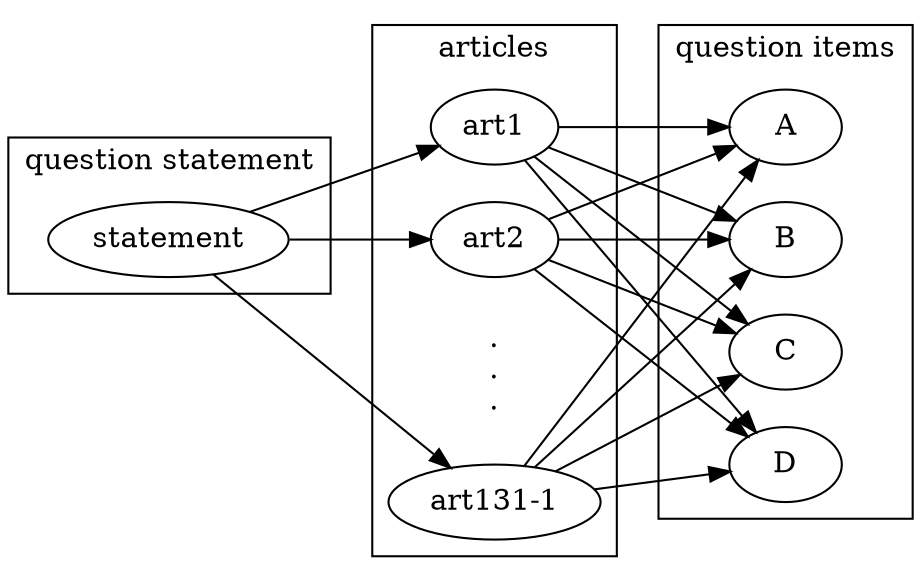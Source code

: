 // dot -Tps -o graph.ps graph.gv
// gs -o graph.pdf -sDEVICE=pdfwrite -g4510x3260 -dPDFFitPage graph.ps
Digraph oab {
        rankdir=LR;
        splines=line;
        subgraph cluster_statement {
                label="question statement"
                statement
        }
        subgraph cluster_articles{
                label="articles"
                art1;
                art2;
                reticencias[label=".\n.\n.", shape="none"];
                art131[label="art131-1"];
                
                {rank=same;
                        art1;
                        art2;
                        reticencias;
                        art131}
                } 		
        subgraph cluster_items {
                        label="question items";
                A;
                B;
                C;
                D;
                {rank=same;
                        A B C D}
                }
        statement -> {art1 art2 art131};
        art1 -> {A B C D};
        art2 -> {A B C D};
        art131 -> {A B C D};
            }